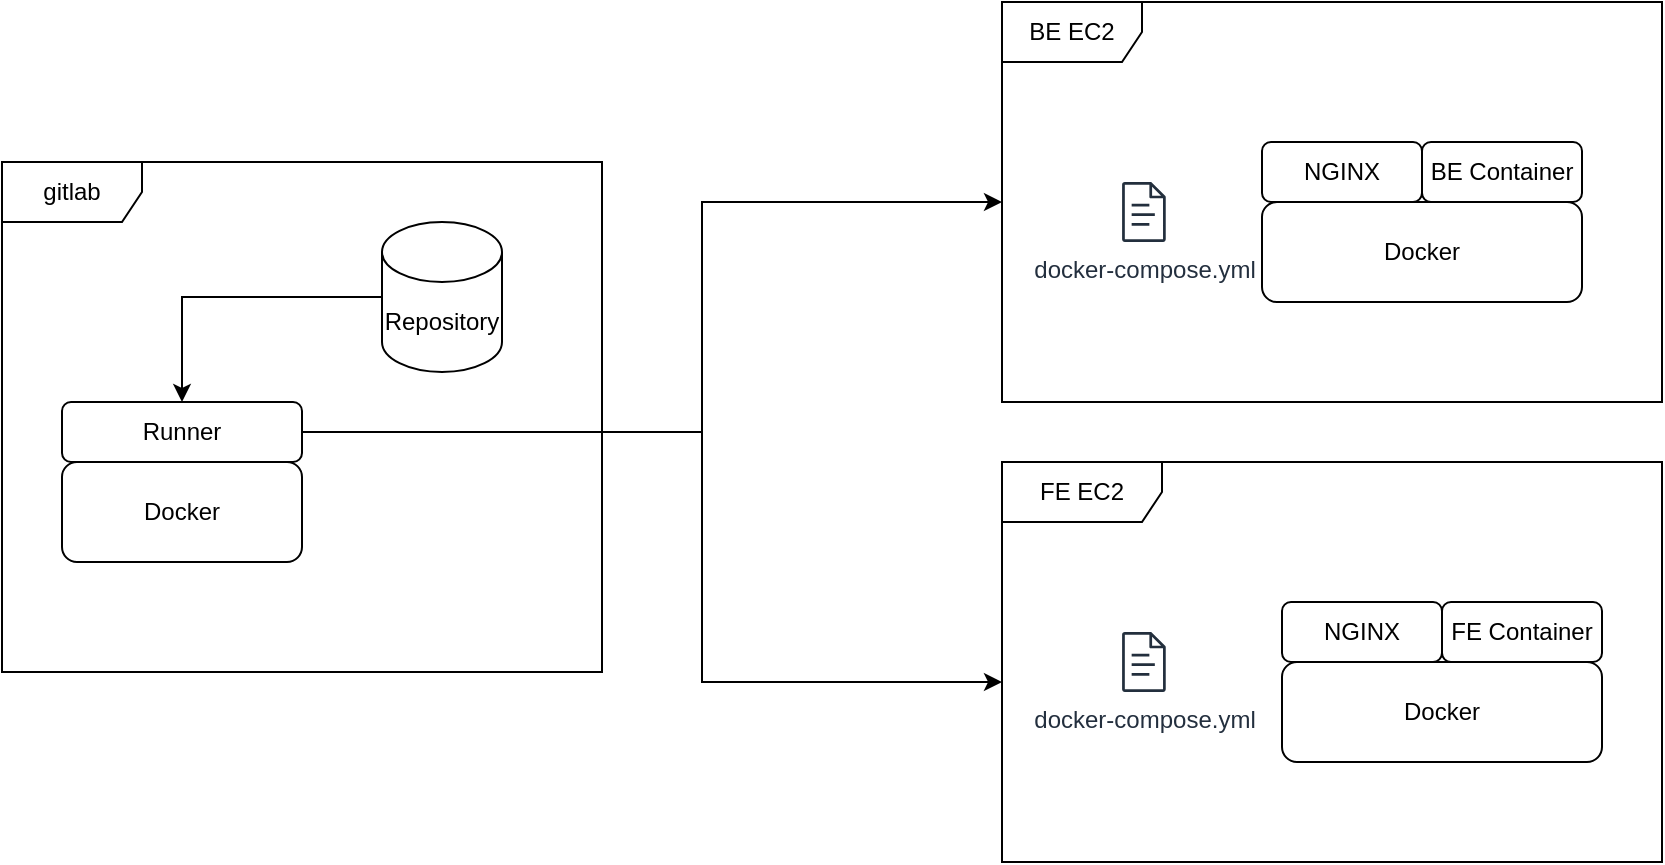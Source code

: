 <mxfile version="26.1.0">
  <diagram name="페이지-1" id="rf7EFunDmAB-ykwR9J7b">
    <mxGraphModel dx="1242" dy="819" grid="0" gridSize="10" guides="1" tooltips="1" connect="1" arrows="1" fold="1" page="1" pageScale="1" pageWidth="1600" pageHeight="1400" background="none" math="0" shadow="0">
      <root>
        <mxCell id="0" />
        <mxCell id="1" parent="0" />
        <mxCell id="ZhHLJX4HFlj_oHhNkQ0L-2" value="BE EC2" style="shape=umlFrame;whiteSpace=wrap;html=1;pointerEvents=0;width=70;height=30;" vertex="1" parent="1">
          <mxGeometry x="690" y="200" width="330" height="200" as="geometry" />
        </mxCell>
        <mxCell id="ZhHLJX4HFlj_oHhNkQ0L-3" value="FE EC2" style="shape=umlFrame;whiteSpace=wrap;html=1;pointerEvents=0;width=80;height=30;" vertex="1" parent="1">
          <mxGeometry x="690" y="430" width="330" height="200" as="geometry" />
        </mxCell>
        <mxCell id="ZhHLJX4HFlj_oHhNkQ0L-4" value="gitlab" style="shape=umlFrame;whiteSpace=wrap;html=1;pointerEvents=0;width=70;height=30;" vertex="1" parent="1">
          <mxGeometry x="190" y="280" width="300" height="255" as="geometry" />
        </mxCell>
        <mxCell id="ZhHLJX4HFlj_oHhNkQ0L-22" style="edgeStyle=orthogonalEdgeStyle;rounded=0;orthogonalLoop=1;jettySize=auto;html=1;" edge="1" parent="1" source="ZhHLJX4HFlj_oHhNkQ0L-5" target="ZhHLJX4HFlj_oHhNkQ0L-2">
          <mxGeometry relative="1" as="geometry">
            <Array as="points">
              <mxPoint x="540" y="415" />
              <mxPoint x="540" y="300" />
            </Array>
          </mxGeometry>
        </mxCell>
        <mxCell id="ZhHLJX4HFlj_oHhNkQ0L-23" style="edgeStyle=orthogonalEdgeStyle;rounded=0;orthogonalLoop=1;jettySize=auto;html=1;" edge="1" parent="1" source="ZhHLJX4HFlj_oHhNkQ0L-5" target="ZhHLJX4HFlj_oHhNkQ0L-3">
          <mxGeometry relative="1" as="geometry">
            <Array as="points">
              <mxPoint x="540" y="415" />
              <mxPoint x="540" y="540" />
            </Array>
          </mxGeometry>
        </mxCell>
        <mxCell id="ZhHLJX4HFlj_oHhNkQ0L-5" value="Runner" style="rounded=1;whiteSpace=wrap;html=1;" vertex="1" parent="1">
          <mxGeometry x="220" y="400" width="120" height="30" as="geometry" />
        </mxCell>
        <mxCell id="ZhHLJX4HFlj_oHhNkQ0L-6" value="Docker" style="rounded=1;whiteSpace=wrap;html=1;" vertex="1" parent="1">
          <mxGeometry x="220" y="430" width="120" height="50" as="geometry" />
        </mxCell>
        <mxCell id="ZhHLJX4HFlj_oHhNkQ0L-7" value="Docker" style="rounded=1;whiteSpace=wrap;html=1;" vertex="1" parent="1">
          <mxGeometry x="820" y="300" width="160" height="50" as="geometry" />
        </mxCell>
        <mxCell id="ZhHLJX4HFlj_oHhNkQ0L-8" value="Docker" style="rounded=1;whiteSpace=wrap;html=1;" vertex="1" parent="1">
          <mxGeometry x="830" y="530" width="160" height="50" as="geometry" />
        </mxCell>
        <mxCell id="ZhHLJX4HFlj_oHhNkQ0L-12" value="BE Container" style="rounded=1;whiteSpace=wrap;html=1;" vertex="1" parent="1">
          <mxGeometry x="900" y="270" width="80" height="30" as="geometry" />
        </mxCell>
        <mxCell id="ZhHLJX4HFlj_oHhNkQ0L-13" value="FE Container" style="rounded=1;whiteSpace=wrap;html=1;" vertex="1" parent="1">
          <mxGeometry x="910" y="500" width="80" height="30" as="geometry" />
        </mxCell>
        <mxCell id="ZhHLJX4HFlj_oHhNkQ0L-14" value="docker-compose.yml" style="sketch=0;outlineConnect=0;fontColor=#232F3E;gradientColor=none;fillColor=#232F3D;strokeColor=none;dashed=0;verticalLabelPosition=bottom;verticalAlign=top;align=center;html=1;fontSize=12;fontStyle=0;aspect=fixed;pointerEvents=1;shape=mxgraph.aws4.document;" vertex="1" parent="1">
          <mxGeometry x="750" y="290" width="21.92" height="30" as="geometry" />
        </mxCell>
        <mxCell id="ZhHLJX4HFlj_oHhNkQ0L-15" value="docker-compose.yml" style="sketch=0;outlineConnect=0;fontColor=#232F3E;gradientColor=none;fillColor=#232F3D;strokeColor=none;dashed=0;verticalLabelPosition=bottom;verticalAlign=top;align=center;html=1;fontSize=12;fontStyle=0;aspect=fixed;pointerEvents=1;shape=mxgraph.aws4.document;" vertex="1" parent="1">
          <mxGeometry x="750" y="515" width="21.92" height="30" as="geometry" />
        </mxCell>
        <mxCell id="ZhHLJX4HFlj_oHhNkQ0L-18" value="NGINX" style="rounded=1;whiteSpace=wrap;html=1;" vertex="1" parent="1">
          <mxGeometry x="830" y="500" width="80" height="30" as="geometry" />
        </mxCell>
        <mxCell id="ZhHLJX4HFlj_oHhNkQ0L-19" value="NGINX" style="rounded=1;whiteSpace=wrap;html=1;" vertex="1" parent="1">
          <mxGeometry x="820" y="270" width="80" height="30" as="geometry" />
        </mxCell>
        <mxCell id="ZhHLJX4HFlj_oHhNkQ0L-21" style="rounded=0;orthogonalLoop=1;jettySize=auto;html=1;entryX=0.5;entryY=0;entryDx=0;entryDy=0;edgeStyle=orthogonalEdgeStyle;" edge="1" parent="1" source="ZhHLJX4HFlj_oHhNkQ0L-20" target="ZhHLJX4HFlj_oHhNkQ0L-5">
          <mxGeometry relative="1" as="geometry" />
        </mxCell>
        <mxCell id="ZhHLJX4HFlj_oHhNkQ0L-20" value="Repository" style="shape=cylinder3;whiteSpace=wrap;html=1;boundedLbl=1;backgroundOutline=1;size=15;" vertex="1" parent="1">
          <mxGeometry x="380" y="310" width="60" height="75" as="geometry" />
        </mxCell>
      </root>
    </mxGraphModel>
  </diagram>
</mxfile>
